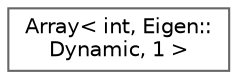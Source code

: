 digraph "Graphical Class Hierarchy"
{
 // INTERACTIVE_SVG=YES
 // LATEX_PDF_SIZE
  bgcolor="transparent";
  edge [fontname=Helvetica,fontsize=10,labelfontname=Helvetica,labelfontsize=10];
  node [fontname=Helvetica,fontsize=10,shape=box,height=0.2,width=0.4];
  rankdir="LR";
  Node0 [id="Node000000",label="Array\< int, Eigen::\lDynamic, 1 \>",height=0.2,width=0.4,color="grey40", fillcolor="white", style="filled",URL="$d5/da8/classEigen_1_1Array_3_01int_00_01Eigen_1_1Dynamic_00_011_01_4.html",tooltip=" "];
}
